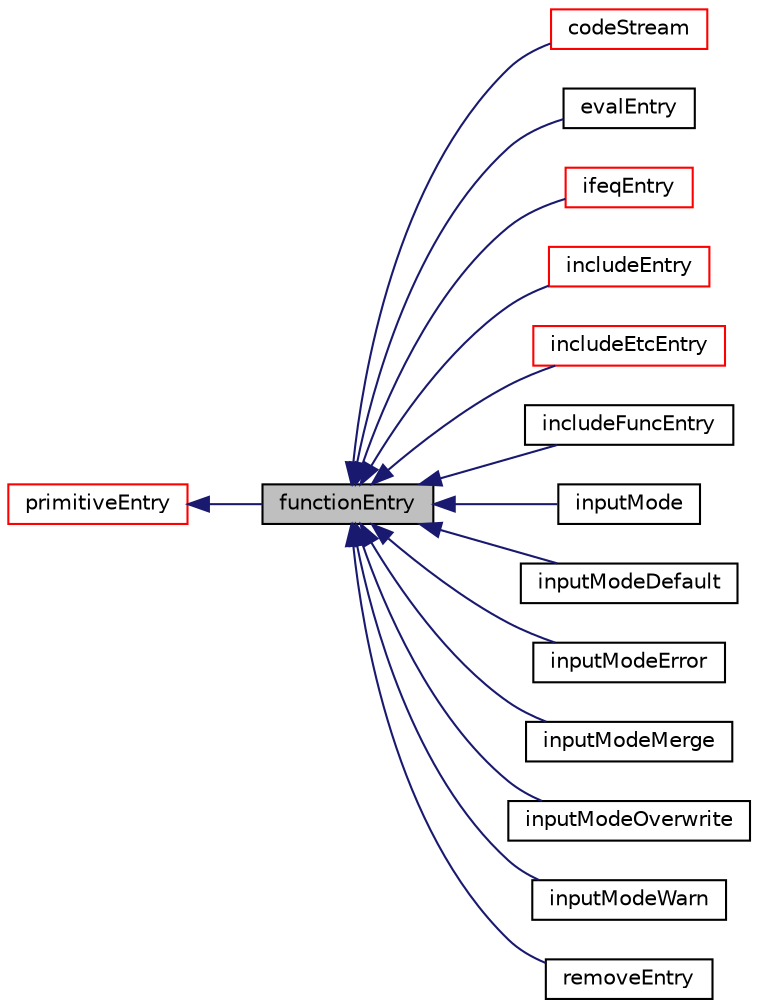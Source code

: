 digraph "functionEntry"
{
  bgcolor="transparent";
  edge [fontname="Helvetica",fontsize="10",labelfontname="Helvetica",labelfontsize="10"];
  node [fontname="Helvetica",fontsize="10",shape=record];
  rankdir="LR";
  Node1 [label="functionEntry",height=0.2,width=0.4,color="black", fillcolor="grey75", style="filled" fontcolor="black"];
  Node2 -> Node1 [dir="back",color="midnightblue",fontsize="10",style="solid",fontname="Helvetica"];
  Node2 [label="primitiveEntry",height=0.2,width=0.4,color="red",URL="$classFoam_1_1primitiveEntry.html",tooltip="A keyword and a list of tokens comprise a primitiveEntry. A primitiveEntry can be read..."];
  Node1 -> Node3 [dir="back",color="midnightblue",fontsize="10",style="solid",fontname="Helvetica"];
  Node3 [label="codeStream",height=0.2,width=0.4,color="red",URL="$classFoam_1_1functionEntries_1_1codeStream.html",tooltip="Dictionary entry that contains C++ OpenFOAM code that is compiled to generate the entry itself..."];
  Node1 -> Node4 [dir="back",color="midnightblue",fontsize="10",style="solid",fontname="Helvetica"];
  Node4 [label="evalEntry",height=0.2,width=0.4,color="black",URL="$classFoam_1_1functionEntries_1_1evalEntry.html",tooltip="Uses expressions::fieldExprDriver to evaluate mathematical expressions with scalars, vectors etc. "];
  Node1 -> Node5 [dir="back",color="midnightblue",fontsize="10",style="solid",fontname="Helvetica"];
  Node5 [label="ifeqEntry",height=0.2,width=0.4,color="red",URL="$classFoam_1_1functionEntries_1_1ifeqEntry.html",tooltip="Conditional parsing of dictionary entries. "];
  Node1 -> Node6 [dir="back",color="midnightblue",fontsize="10",style="solid",fontname="Helvetica"];
  Node6 [label="includeEntry",height=0.2,width=0.4,color="red",URL="$classFoam_1_1functionEntries_1_1includeEntry.html",tooltip="A dictionary directive for including a file, expects a single string to follow. "];
  Node1 -> Node7 [dir="back",color="midnightblue",fontsize="10",style="solid",fontname="Helvetica"];
  Node7 [label="includeEtcEntry",height=0.2,width=0.4,color="red",URL="$classFoam_1_1functionEntries_1_1includeEtcEntry.html",tooltip="A dictionary directive for including a file found using the Foam::findEtcFile() mechanism. "];
  Node1 -> Node8 [dir="back",color="midnightblue",fontsize="10",style="solid",fontname="Helvetica"];
  Node8 [label="includeFuncEntry",height=0.2,width=0.4,color="black",URL="$classFoam_1_1functionEntries_1_1includeFuncEntry.html",tooltip="Specify a functionObject dictionary file to include, expects the functionObject name to follow with o..."];
  Node1 -> Node9 [dir="back",color="midnightblue",fontsize="10",style="solid",fontname="Helvetica"];
  Node9 [label="inputMode",height=0.2,width=0.4,color="black",URL="$classFoam_1_1functionEntries_1_1inputMode.html",tooltip="Specify the global input mode when reading further dictionaries, expects a single word to follow..."];
  Node1 -> Node10 [dir="back",color="midnightblue",fontsize="10",style="solid",fontname="Helvetica"];
  Node10 [label="inputModeDefault",height=0.2,width=0.4,color="black",URL="$classFoam_1_1functionEntries_1_1inputModeDefault.html",tooltip="Temporarily change inputMode to protect for the following entry. "];
  Node1 -> Node11 [dir="back",color="midnightblue",fontsize="10",style="solid",fontname="Helvetica"];
  Node11 [label="inputModeError",height=0.2,width=0.4,color="black",URL="$classFoam_1_1functionEntries_1_1inputModeError.html",tooltip="Temporarily change inputMode to error for the following entry. "];
  Node1 -> Node12 [dir="back",color="midnightblue",fontsize="10",style="solid",fontname="Helvetica"];
  Node12 [label="inputModeMerge",height=0.2,width=0.4,color="black",URL="$classFoam_1_1functionEntries_1_1inputModeMerge.html",tooltip="Temporarily change inputMode to merge for the following entry. "];
  Node1 -> Node13 [dir="back",color="midnightblue",fontsize="10",style="solid",fontname="Helvetica"];
  Node13 [label="inputModeOverwrite",height=0.2,width=0.4,color="black",URL="$classFoam_1_1functionEntries_1_1inputModeOverwrite.html",tooltip="Temporarily change inputMode to overwrite for the following entry. "];
  Node1 -> Node14 [dir="back",color="midnightblue",fontsize="10",style="solid",fontname="Helvetica"];
  Node14 [label="inputModeWarn",height=0.2,width=0.4,color="black",URL="$classFoam_1_1functionEntries_1_1inputModeWarn.html",tooltip="Temporarily change inputMode to warn for the following entry. "];
  Node1 -> Node15 [dir="back",color="midnightblue",fontsize="10",style="solid",fontname="Helvetica"];
  Node15 [label="removeEntry",height=0.2,width=0.4,color="black",URL="$classFoam_1_1functionEntries_1_1removeEntry.html",tooltip="Remove a dictionary entry. "];
}
